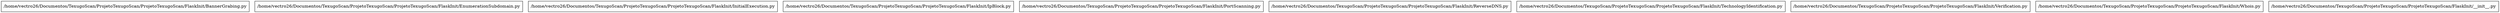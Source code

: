 digraph "packages" {
charset="utf-8"
rankdir=BT
"0" [label="/home/vectro26/Documentos/TexugoScan/ProjetoTexugoScan/ProjetoTexugoScan/FlaskInit/BannerGrabing.py", shape="box"];
"1" [label="/home/vectro26/Documentos/TexugoScan/ProjetoTexugoScan/ProjetoTexugoScan/FlaskInit/EnumerationSubdomain.py", shape="box"];
"2" [label="/home/vectro26/Documentos/TexugoScan/ProjetoTexugoScan/ProjetoTexugoScan/FlaskInit/InitialExecution.py", shape="box"];
"3" [label="/home/vectro26/Documentos/TexugoScan/ProjetoTexugoScan/ProjetoTexugoScan/FlaskInit/IpBlock.py", shape="box"];
"4" [label="/home/vectro26/Documentos/TexugoScan/ProjetoTexugoScan/ProjetoTexugoScan/FlaskInit/PortScanning.py", shape="box"];
"5" [label="/home/vectro26/Documentos/TexugoScan/ProjetoTexugoScan/ProjetoTexugoScan/FlaskInit/ReverseDNS.py", shape="box"];
"6" [label="/home/vectro26/Documentos/TexugoScan/ProjetoTexugoScan/ProjetoTexugoScan/FlaskInit/TechnologyIdentification.py", shape="box"];
"7" [label="/home/vectro26/Documentos/TexugoScan/ProjetoTexugoScan/ProjetoTexugoScan/FlaskInit/Verification.py", shape="box"];
"8" [label="/home/vectro26/Documentos/TexugoScan/ProjetoTexugoScan/ProjetoTexugoScan/FlaskInit/Whois.py", shape="box"];
"9" [label="/home/vectro26/Documentos/TexugoScan/ProjetoTexugoScan/ProjetoTexugoScan/FlaskInit/__init__.py", shape="box"];
}
